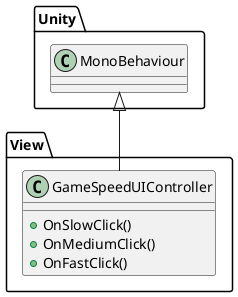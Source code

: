 @startuml
class View.GameSpeedUIController{
    +OnSlowClick()
    +OnMediumClick()
    +OnFastClick()
    }

    Unity.MonoBehaviour <|-- GameSpeedUIController
@enduml